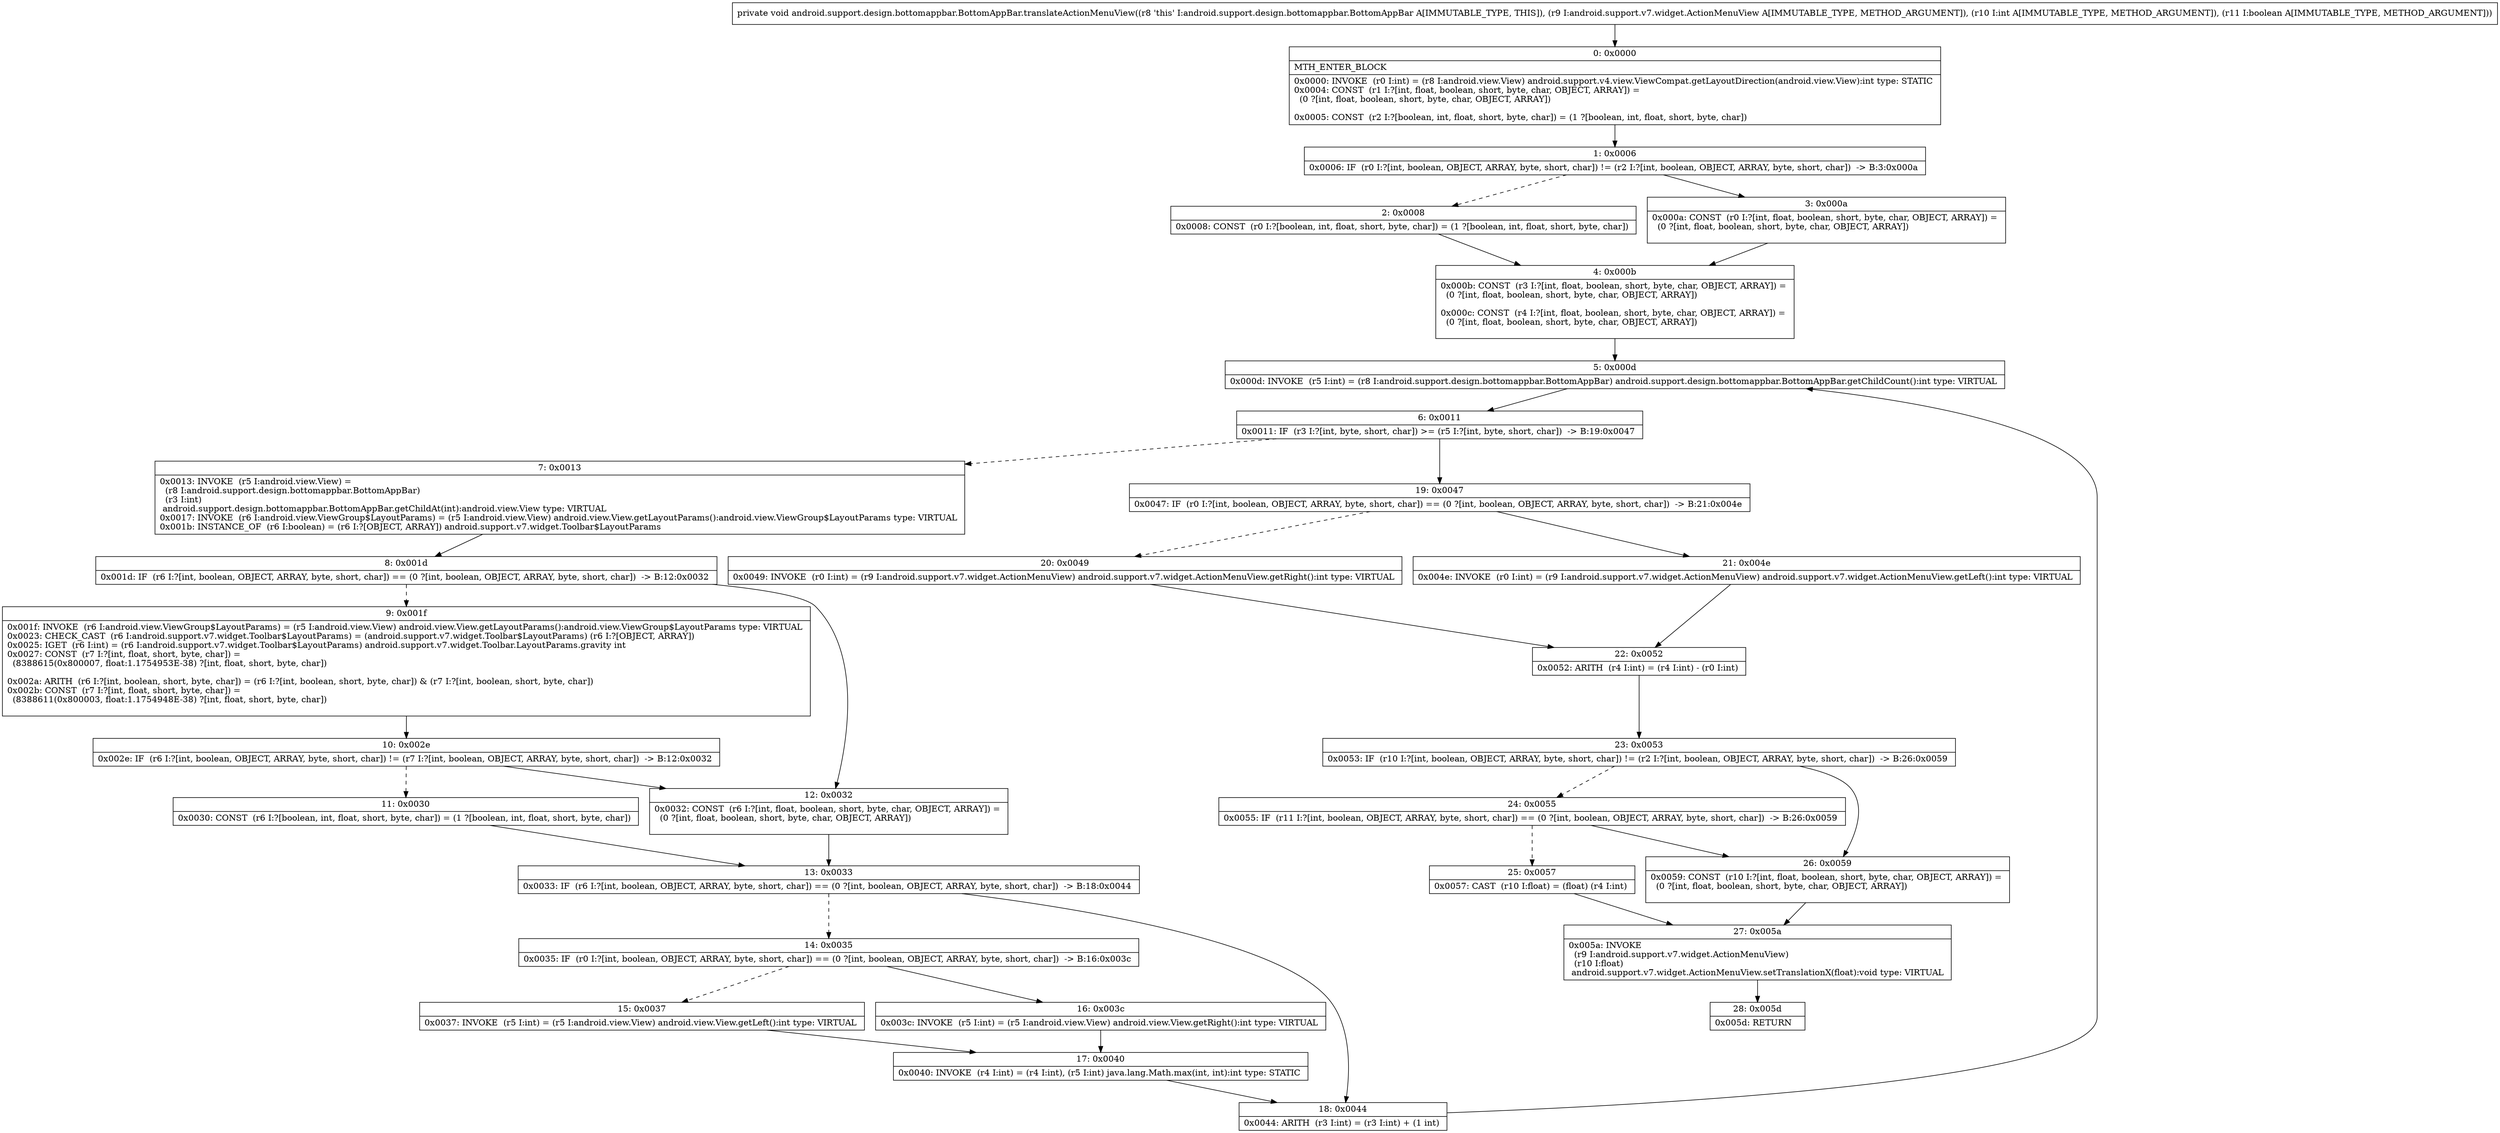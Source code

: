 digraph "CFG forandroid.support.design.bottomappbar.BottomAppBar.translateActionMenuView(Landroid\/support\/v7\/widget\/ActionMenuView;IZ)V" {
Node_0 [shape=record,label="{0\:\ 0x0000|MTH_ENTER_BLOCK\l|0x0000: INVOKE  (r0 I:int) = (r8 I:android.view.View) android.support.v4.view.ViewCompat.getLayoutDirection(android.view.View):int type: STATIC \l0x0004: CONST  (r1 I:?[int, float, boolean, short, byte, char, OBJECT, ARRAY]) = \l  (0 ?[int, float, boolean, short, byte, char, OBJECT, ARRAY])\l \l0x0005: CONST  (r2 I:?[boolean, int, float, short, byte, char]) = (1 ?[boolean, int, float, short, byte, char]) \l}"];
Node_1 [shape=record,label="{1\:\ 0x0006|0x0006: IF  (r0 I:?[int, boolean, OBJECT, ARRAY, byte, short, char]) != (r2 I:?[int, boolean, OBJECT, ARRAY, byte, short, char])  \-\> B:3:0x000a \l}"];
Node_2 [shape=record,label="{2\:\ 0x0008|0x0008: CONST  (r0 I:?[boolean, int, float, short, byte, char]) = (1 ?[boolean, int, float, short, byte, char]) \l}"];
Node_3 [shape=record,label="{3\:\ 0x000a|0x000a: CONST  (r0 I:?[int, float, boolean, short, byte, char, OBJECT, ARRAY]) = \l  (0 ?[int, float, boolean, short, byte, char, OBJECT, ARRAY])\l \l}"];
Node_4 [shape=record,label="{4\:\ 0x000b|0x000b: CONST  (r3 I:?[int, float, boolean, short, byte, char, OBJECT, ARRAY]) = \l  (0 ?[int, float, boolean, short, byte, char, OBJECT, ARRAY])\l \l0x000c: CONST  (r4 I:?[int, float, boolean, short, byte, char, OBJECT, ARRAY]) = \l  (0 ?[int, float, boolean, short, byte, char, OBJECT, ARRAY])\l \l}"];
Node_5 [shape=record,label="{5\:\ 0x000d|0x000d: INVOKE  (r5 I:int) = (r8 I:android.support.design.bottomappbar.BottomAppBar) android.support.design.bottomappbar.BottomAppBar.getChildCount():int type: VIRTUAL \l}"];
Node_6 [shape=record,label="{6\:\ 0x0011|0x0011: IF  (r3 I:?[int, byte, short, char]) \>= (r5 I:?[int, byte, short, char])  \-\> B:19:0x0047 \l}"];
Node_7 [shape=record,label="{7\:\ 0x0013|0x0013: INVOKE  (r5 I:android.view.View) = \l  (r8 I:android.support.design.bottomappbar.BottomAppBar)\l  (r3 I:int)\l android.support.design.bottomappbar.BottomAppBar.getChildAt(int):android.view.View type: VIRTUAL \l0x0017: INVOKE  (r6 I:android.view.ViewGroup$LayoutParams) = (r5 I:android.view.View) android.view.View.getLayoutParams():android.view.ViewGroup$LayoutParams type: VIRTUAL \l0x001b: INSTANCE_OF  (r6 I:boolean) = (r6 I:?[OBJECT, ARRAY]) android.support.v7.widget.Toolbar$LayoutParams \l}"];
Node_8 [shape=record,label="{8\:\ 0x001d|0x001d: IF  (r6 I:?[int, boolean, OBJECT, ARRAY, byte, short, char]) == (0 ?[int, boolean, OBJECT, ARRAY, byte, short, char])  \-\> B:12:0x0032 \l}"];
Node_9 [shape=record,label="{9\:\ 0x001f|0x001f: INVOKE  (r6 I:android.view.ViewGroup$LayoutParams) = (r5 I:android.view.View) android.view.View.getLayoutParams():android.view.ViewGroup$LayoutParams type: VIRTUAL \l0x0023: CHECK_CAST  (r6 I:android.support.v7.widget.Toolbar$LayoutParams) = (android.support.v7.widget.Toolbar$LayoutParams) (r6 I:?[OBJECT, ARRAY]) \l0x0025: IGET  (r6 I:int) = (r6 I:android.support.v7.widget.Toolbar$LayoutParams) android.support.v7.widget.Toolbar.LayoutParams.gravity int \l0x0027: CONST  (r7 I:?[int, float, short, byte, char]) = \l  (8388615(0x800007, float:1.1754953E\-38) ?[int, float, short, byte, char])\l \l0x002a: ARITH  (r6 I:?[int, boolean, short, byte, char]) = (r6 I:?[int, boolean, short, byte, char]) & (r7 I:?[int, boolean, short, byte, char]) \l0x002b: CONST  (r7 I:?[int, float, short, byte, char]) = \l  (8388611(0x800003, float:1.1754948E\-38) ?[int, float, short, byte, char])\l \l}"];
Node_10 [shape=record,label="{10\:\ 0x002e|0x002e: IF  (r6 I:?[int, boolean, OBJECT, ARRAY, byte, short, char]) != (r7 I:?[int, boolean, OBJECT, ARRAY, byte, short, char])  \-\> B:12:0x0032 \l}"];
Node_11 [shape=record,label="{11\:\ 0x0030|0x0030: CONST  (r6 I:?[boolean, int, float, short, byte, char]) = (1 ?[boolean, int, float, short, byte, char]) \l}"];
Node_12 [shape=record,label="{12\:\ 0x0032|0x0032: CONST  (r6 I:?[int, float, boolean, short, byte, char, OBJECT, ARRAY]) = \l  (0 ?[int, float, boolean, short, byte, char, OBJECT, ARRAY])\l \l}"];
Node_13 [shape=record,label="{13\:\ 0x0033|0x0033: IF  (r6 I:?[int, boolean, OBJECT, ARRAY, byte, short, char]) == (0 ?[int, boolean, OBJECT, ARRAY, byte, short, char])  \-\> B:18:0x0044 \l}"];
Node_14 [shape=record,label="{14\:\ 0x0035|0x0035: IF  (r0 I:?[int, boolean, OBJECT, ARRAY, byte, short, char]) == (0 ?[int, boolean, OBJECT, ARRAY, byte, short, char])  \-\> B:16:0x003c \l}"];
Node_15 [shape=record,label="{15\:\ 0x0037|0x0037: INVOKE  (r5 I:int) = (r5 I:android.view.View) android.view.View.getLeft():int type: VIRTUAL \l}"];
Node_16 [shape=record,label="{16\:\ 0x003c|0x003c: INVOKE  (r5 I:int) = (r5 I:android.view.View) android.view.View.getRight():int type: VIRTUAL \l}"];
Node_17 [shape=record,label="{17\:\ 0x0040|0x0040: INVOKE  (r4 I:int) = (r4 I:int), (r5 I:int) java.lang.Math.max(int, int):int type: STATIC \l}"];
Node_18 [shape=record,label="{18\:\ 0x0044|0x0044: ARITH  (r3 I:int) = (r3 I:int) + (1 int) \l}"];
Node_19 [shape=record,label="{19\:\ 0x0047|0x0047: IF  (r0 I:?[int, boolean, OBJECT, ARRAY, byte, short, char]) == (0 ?[int, boolean, OBJECT, ARRAY, byte, short, char])  \-\> B:21:0x004e \l}"];
Node_20 [shape=record,label="{20\:\ 0x0049|0x0049: INVOKE  (r0 I:int) = (r9 I:android.support.v7.widget.ActionMenuView) android.support.v7.widget.ActionMenuView.getRight():int type: VIRTUAL \l}"];
Node_21 [shape=record,label="{21\:\ 0x004e|0x004e: INVOKE  (r0 I:int) = (r9 I:android.support.v7.widget.ActionMenuView) android.support.v7.widget.ActionMenuView.getLeft():int type: VIRTUAL \l}"];
Node_22 [shape=record,label="{22\:\ 0x0052|0x0052: ARITH  (r4 I:int) = (r4 I:int) \- (r0 I:int) \l}"];
Node_23 [shape=record,label="{23\:\ 0x0053|0x0053: IF  (r10 I:?[int, boolean, OBJECT, ARRAY, byte, short, char]) != (r2 I:?[int, boolean, OBJECT, ARRAY, byte, short, char])  \-\> B:26:0x0059 \l}"];
Node_24 [shape=record,label="{24\:\ 0x0055|0x0055: IF  (r11 I:?[int, boolean, OBJECT, ARRAY, byte, short, char]) == (0 ?[int, boolean, OBJECT, ARRAY, byte, short, char])  \-\> B:26:0x0059 \l}"];
Node_25 [shape=record,label="{25\:\ 0x0057|0x0057: CAST  (r10 I:float) = (float) (r4 I:int) \l}"];
Node_26 [shape=record,label="{26\:\ 0x0059|0x0059: CONST  (r10 I:?[int, float, boolean, short, byte, char, OBJECT, ARRAY]) = \l  (0 ?[int, float, boolean, short, byte, char, OBJECT, ARRAY])\l \l}"];
Node_27 [shape=record,label="{27\:\ 0x005a|0x005a: INVOKE  \l  (r9 I:android.support.v7.widget.ActionMenuView)\l  (r10 I:float)\l android.support.v7.widget.ActionMenuView.setTranslationX(float):void type: VIRTUAL \l}"];
Node_28 [shape=record,label="{28\:\ 0x005d|0x005d: RETURN   \l}"];
MethodNode[shape=record,label="{private void android.support.design.bottomappbar.BottomAppBar.translateActionMenuView((r8 'this' I:android.support.design.bottomappbar.BottomAppBar A[IMMUTABLE_TYPE, THIS]), (r9 I:android.support.v7.widget.ActionMenuView A[IMMUTABLE_TYPE, METHOD_ARGUMENT]), (r10 I:int A[IMMUTABLE_TYPE, METHOD_ARGUMENT]), (r11 I:boolean A[IMMUTABLE_TYPE, METHOD_ARGUMENT])) }"];
MethodNode -> Node_0;
Node_0 -> Node_1;
Node_1 -> Node_2[style=dashed];
Node_1 -> Node_3;
Node_2 -> Node_4;
Node_3 -> Node_4;
Node_4 -> Node_5;
Node_5 -> Node_6;
Node_6 -> Node_7[style=dashed];
Node_6 -> Node_19;
Node_7 -> Node_8;
Node_8 -> Node_9[style=dashed];
Node_8 -> Node_12;
Node_9 -> Node_10;
Node_10 -> Node_11[style=dashed];
Node_10 -> Node_12;
Node_11 -> Node_13;
Node_12 -> Node_13;
Node_13 -> Node_14[style=dashed];
Node_13 -> Node_18;
Node_14 -> Node_15[style=dashed];
Node_14 -> Node_16;
Node_15 -> Node_17;
Node_16 -> Node_17;
Node_17 -> Node_18;
Node_18 -> Node_5;
Node_19 -> Node_20[style=dashed];
Node_19 -> Node_21;
Node_20 -> Node_22;
Node_21 -> Node_22;
Node_22 -> Node_23;
Node_23 -> Node_24[style=dashed];
Node_23 -> Node_26;
Node_24 -> Node_25[style=dashed];
Node_24 -> Node_26;
Node_25 -> Node_27;
Node_26 -> Node_27;
Node_27 -> Node_28;
}


